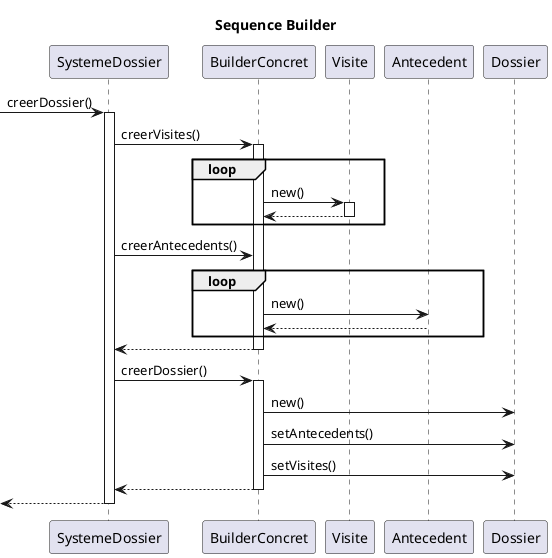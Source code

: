 @startuml seqBuilder

title "Sequence Builder"

participant SystemeDossier as SD
participant BuilderConcret as BC
participant Visite as V
participant Antecedent as A
participant Dossier as D

-> SD: creerDossier()
activate SD
SD -> BC: creerVisites()
activate BC
loop
    BC -> V: new()
    activate V
    V --> BC
    deactivate V
end
SD -> BC : creerAntecedents()
loop
    BC -> A: new()

    A --> BC

end
BC --> SD
deactivate BC

SD -> BC: creerDossier()
activate BC
BC -> D: new()
BC -> D: setAntecedents()
BC -> D: setVisites()
BC --> SD
deactivate BC
<-- SD 
deactivate SD
@enduml